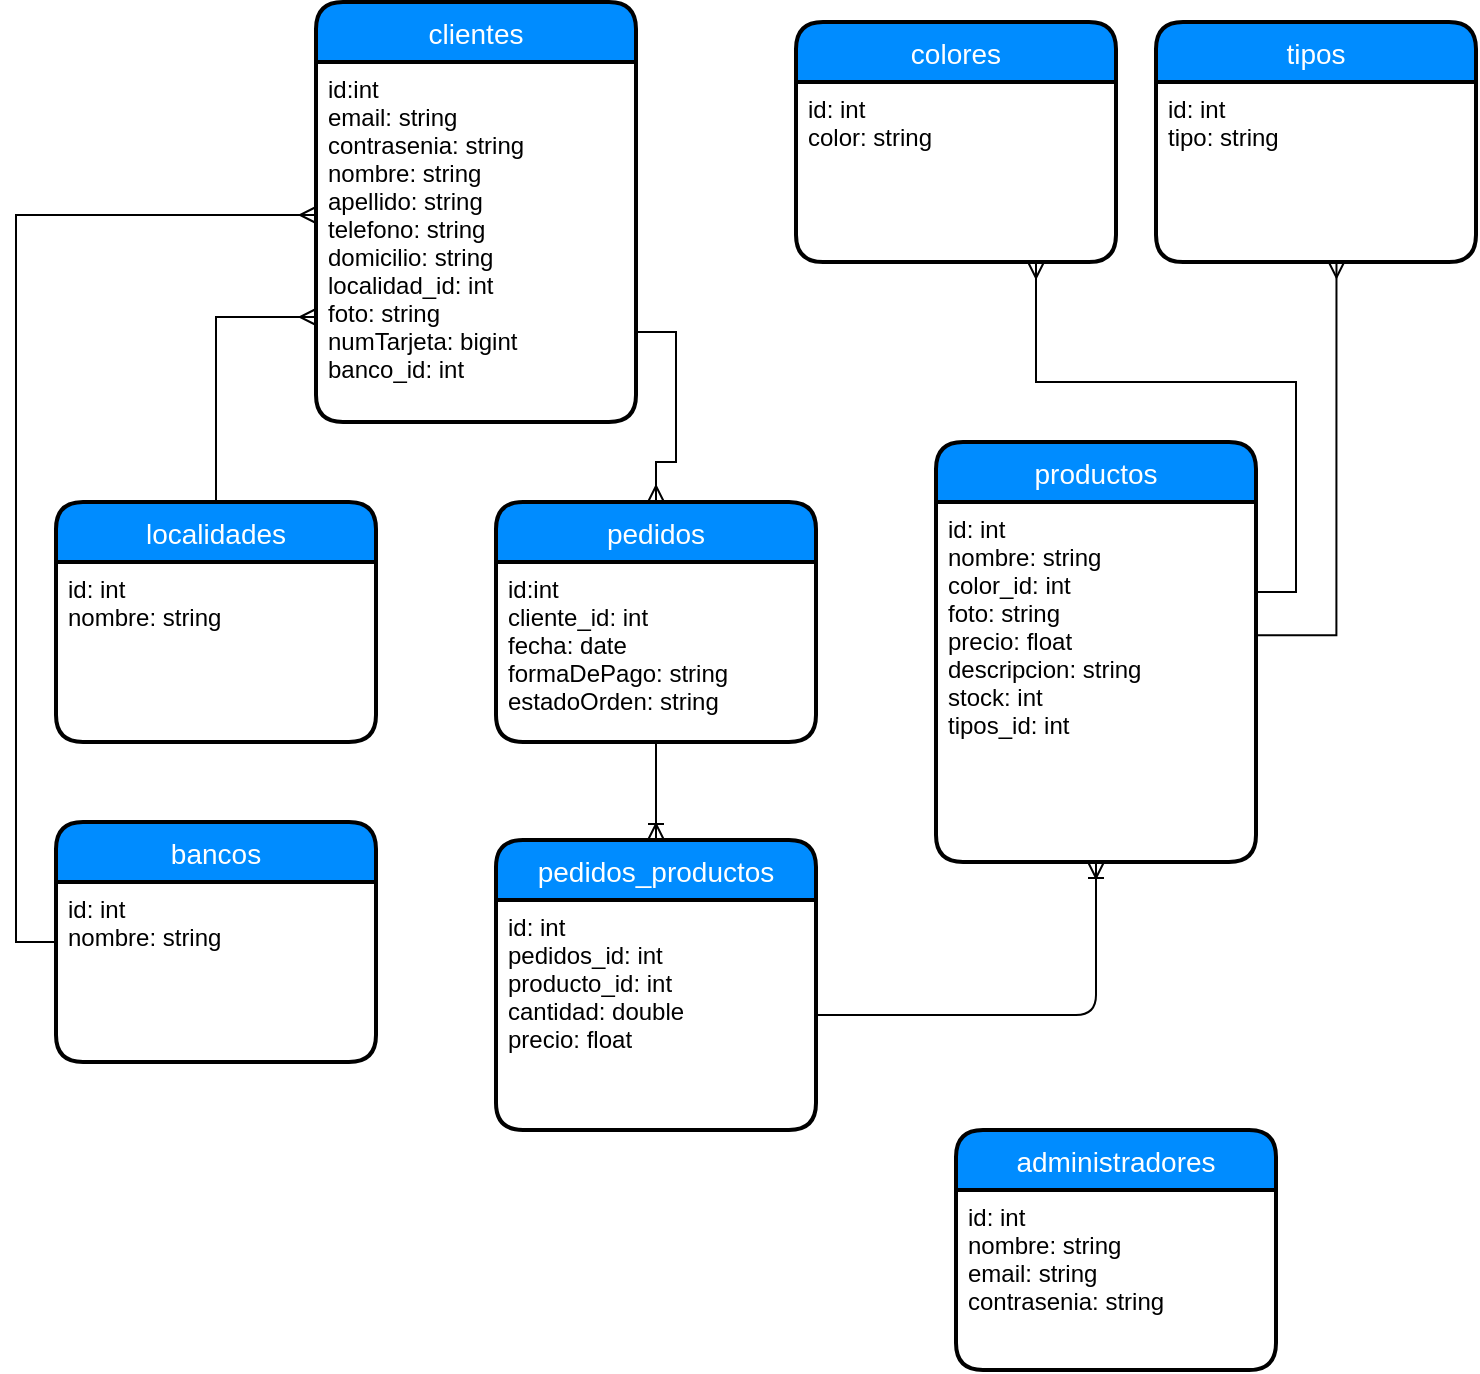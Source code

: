 <mxfile version="10.7.7" type="device"><diagram id="rtNLw7En62EY3c3vyszZ" name="Page-1"><mxGraphModel dx="988" dy="578" grid="1" gridSize="10" guides="1" tooltips="1" connect="1" arrows="1" fold="1" page="1" pageScale="1" pageWidth="827" pageHeight="1169" math="0" shadow="0"><root><mxCell id="0"/><mxCell id="1" parent="0"/><mxCell id="ZqXi9dX4QwRlsnqrLCIF-21" value="" style="fontSize=12;html=1;endArrow=ERoneToMany;entryX=0.5;entryY=1;entryDx=0;entryDy=0;edgeStyle=orthogonalEdgeStyle;" parent="1" source="ZqXi9dX4QwRlsnqrLCIF-40" target="ZqXi9dX4QwRlsnqrLCIF-9" edge="1"><mxGeometry width="100" height="100" relative="1" as="geometry"><mxPoint x="600" y="489" as="sourcePoint"/><mxPoint x="600.235" y="454.941" as="targetPoint"/></mxGeometry></mxCell><mxCell id="oYduKZ8v7j70gbmCMYRP-4" style="edgeStyle=orthogonalEdgeStyle;rounded=0;orthogonalLoop=1;jettySize=auto;html=1;exitX=0.5;exitY=0;exitDx=0;exitDy=0;entryX=0;entryY=0.75;entryDx=0;entryDy=0;endArrow=ERmany;endFill=0;" parent="1" source="ZqXi9dX4QwRlsnqrLCIF-28" target="ZqXi9dX4QwRlsnqrLCIF-4" edge="1"><mxGeometry relative="1" as="geometry"/></mxCell><mxCell id="ZqXi9dX4QwRlsnqrLCIF-28" value="localidades" style="swimlane;childLayout=stackLayout;horizontal=1;startSize=30;horizontalStack=0;fillColor=#008cff;fontColor=#FFFFFF;rounded=1;fontSize=14;fontStyle=0;strokeWidth=2;resizeParent=0;resizeLast=1;shadow=0;dashed=0;align=center;" parent="1" vertex="1"><mxGeometry x="80" y="290" width="160" height="120" as="geometry"/></mxCell><mxCell id="ZqXi9dX4QwRlsnqrLCIF-29" value="id: int&#xA;nombre: string&#xA;" style="align=left;strokeColor=none;fillColor=none;spacingLeft=4;fontSize=12;verticalAlign=top;resizable=0;rotatable=0;part=1;" parent="ZqXi9dX4QwRlsnqrLCIF-28" vertex="1"><mxGeometry y="30" width="160" height="90" as="geometry"/></mxCell><mxCell id="oYduKZ8v7j70gbmCMYRP-5" style="edgeStyle=orthogonalEdgeStyle;rounded=0;orthogonalLoop=1;jettySize=auto;html=1;exitX=0;exitY=0.5;exitDx=0;exitDy=0;entryX=0;entryY=0.425;entryDx=0;entryDy=0;entryPerimeter=0;endArrow=ERmany;endFill=0;" parent="1" source="ZqXi9dX4QwRlsnqrLCIF-32" target="ZqXi9dX4QwRlsnqrLCIF-5" edge="1"><mxGeometry relative="1" as="geometry"/></mxCell><mxCell id="ZqXi9dX4QwRlsnqrLCIF-32" value="bancos" style="swimlane;childLayout=stackLayout;horizontal=1;startSize=30;horizontalStack=0;fillColor=#008cff;fontColor=#FFFFFF;rounded=1;fontSize=14;fontStyle=0;strokeWidth=2;resizeParent=0;resizeLast=1;shadow=0;dashed=0;align=center;" parent="1" vertex="1"><mxGeometry x="80" y="450" width="160" height="120" as="geometry"/></mxCell><mxCell id="ZqXi9dX4QwRlsnqrLCIF-33" value="id: int&#xA;nombre: string&#xA;" style="align=left;strokeColor=none;fillColor=none;spacingLeft=4;fontSize=12;verticalAlign=top;resizable=0;rotatable=0;part=1;" parent="ZqXi9dX4QwRlsnqrLCIF-32" vertex="1"><mxGeometry y="30" width="160" height="90" as="geometry"/></mxCell><mxCell id="ZqXi9dX4QwRlsnqrLCIF-37" value="pedidos" style="swimlane;childLayout=stackLayout;horizontal=1;startSize=30;horizontalStack=0;fillColor=#008cff;fontColor=#FFFFFF;rounded=1;fontSize=14;fontStyle=0;strokeWidth=2;resizeParent=0;resizeLast=1;shadow=0;dashed=0;align=center;" parent="1" vertex="1"><mxGeometry x="300" y="290" width="160" height="120" as="geometry"/></mxCell><mxCell id="ZqXi9dX4QwRlsnqrLCIF-38" value="id:int&#xA;cliente_id: int&#xA;fecha: date&#xA;formaDePago: string&#xA;estadoOrden: string&#xA;" style="align=left;strokeColor=none;fillColor=none;spacingLeft=4;fontSize=12;verticalAlign=top;resizable=0;rotatable=0;part=1;" parent="ZqXi9dX4QwRlsnqrLCIF-37" vertex="1"><mxGeometry y="30" width="160" height="90" as="geometry"/></mxCell><mxCell id="ZqXi9dX4QwRlsnqrLCIF-39" value="pedidos_productos" style="swimlane;childLayout=stackLayout;horizontal=1;startSize=30;horizontalStack=0;fillColor=#008cff;fontColor=#FFFFFF;rounded=1;fontSize=14;fontStyle=0;strokeWidth=2;resizeParent=0;resizeLast=1;shadow=0;dashed=0;align=center;" parent="1" vertex="1"><mxGeometry x="300" y="459" width="160" height="145" as="geometry"/></mxCell><mxCell id="ZqXi9dX4QwRlsnqrLCIF-40" value="id: int&#xA;pedidos_id: int&#xA;producto_id: int&#xA;cantidad: double&#xA;precio: float&#xA;" style="align=left;strokeColor=none;fillColor=none;spacingLeft=4;fontSize=12;verticalAlign=top;resizable=0;rotatable=0;part=1;" parent="ZqXi9dX4QwRlsnqrLCIF-39" vertex="1"><mxGeometry y="30" width="160" height="115" as="geometry"/></mxCell><mxCell id="ZqXi9dX4QwRlsnqrLCIF-42" value="" style="fontSize=12;html=1;endArrow=ERoneToMany;entryX=0.5;entryY=0;entryDx=0;entryDy=0;exitX=0.5;exitY=1;exitDx=0;exitDy=0;" parent="1" source="ZqXi9dX4QwRlsnqrLCIF-38" target="ZqXi9dX4QwRlsnqrLCIF-39" edge="1"><mxGeometry width="100" height="100" relative="1" as="geometry"><mxPoint x="330" y="520" as="sourcePoint"/><mxPoint x="430" y="420" as="targetPoint"/></mxGeometry></mxCell><mxCell id="ZqXi9dX4QwRlsnqrLCIF-8" value="productos" style="swimlane;childLayout=stackLayout;horizontal=1;startSize=30;horizontalStack=0;fillColor=#008cff;fontColor=#FFFFFF;rounded=1;fontSize=14;fontStyle=0;strokeWidth=2;resizeParent=0;resizeLast=1;shadow=0;dashed=0;align=center;" parent="1" vertex="1"><mxGeometry x="520" y="260" width="160" height="210" as="geometry"/></mxCell><mxCell id="ZqXi9dX4QwRlsnqrLCIF-9" value="id: int&#xA;nombre: string&#xA;color_id: int&#xA;foto: string&#xA;precio: float&#xA;descripcion: string&#xA;stock: int&#xA;tipos_id: int&#xA;" style="align=left;strokeColor=none;fillColor=none;spacingLeft=4;fontSize=12;verticalAlign=top;resizable=0;rotatable=0;part=1;" parent="ZqXi9dX4QwRlsnqrLCIF-8" vertex="1"><mxGeometry y="30" width="160" height="180" as="geometry"/></mxCell><mxCell id="VPc8Ix_Qpr9Vf8INBw1U-4" style="edgeStyle=orthogonalEdgeStyle;rounded=0;orthogonalLoop=1;jettySize=auto;html=1;exitX=1;exitY=0.25;exitDx=0;exitDy=0;entryX=0.75;entryY=1;entryDx=0;entryDy=0;endArrow=ERmany;endFill=0;" parent="1" source="ZqXi9dX4QwRlsnqrLCIF-9" target="VPc8Ix_Qpr9Vf8INBw1U-3" edge="1"><mxGeometry relative="1" as="geometry"/></mxCell><mxCell id="oYduKZ8v7j70gbmCMYRP-3" style="edgeStyle=orthogonalEdgeStyle;rounded=0;orthogonalLoop=1;jettySize=auto;html=1;exitX=1;exitY=0.75;exitDx=0;exitDy=0;endArrow=ERmany;endFill=0;" parent="1" source="ZqXi9dX4QwRlsnqrLCIF-5" target="ZqXi9dX4QwRlsnqrLCIF-37" edge="1"><mxGeometry relative="1" as="geometry"/></mxCell><mxCell id="VPc8Ix_Qpr9Vf8INBw1U-2" value="colores" style="swimlane;childLayout=stackLayout;horizontal=1;startSize=30;horizontalStack=0;fillColor=#008cff;fontColor=#FFFFFF;rounded=1;fontSize=14;fontStyle=0;strokeWidth=2;resizeParent=0;resizeLast=1;shadow=0;dashed=0;align=center;" parent="1" vertex="1"><mxGeometry x="450" y="50" width="160" height="120" as="geometry"/></mxCell><mxCell id="VPc8Ix_Qpr9Vf8INBw1U-3" value="id: int&#xA;color: string&#xA;" style="align=left;strokeColor=none;fillColor=none;spacingLeft=4;fontSize=12;verticalAlign=top;resizable=0;rotatable=0;part=1;" parent="VPc8Ix_Qpr9Vf8INBw1U-2" vertex="1"><mxGeometry y="30" width="160" height="90" as="geometry"/></mxCell><mxCell id="LuyNfGpIU8JCYZItGj_u-2" value="tipos" style="swimlane;childLayout=stackLayout;horizontal=1;startSize=30;horizontalStack=0;fillColor=#008cff;fontColor=#FFFFFF;rounded=1;fontSize=14;fontStyle=0;strokeWidth=2;resizeParent=0;resizeLast=1;shadow=0;dashed=0;align=center;" parent="1" vertex="1"><mxGeometry x="630" y="50" width="160" height="120" as="geometry"/></mxCell><mxCell id="LuyNfGpIU8JCYZItGj_u-3" value="id: int&#xA;tipo: string&#xA;" style="align=left;strokeColor=none;fillColor=none;spacingLeft=4;fontSize=12;verticalAlign=top;resizable=0;rotatable=0;part=1;" parent="LuyNfGpIU8JCYZItGj_u-2" vertex="1"><mxGeometry y="30" width="160" height="90" as="geometry"/></mxCell><mxCell id="LuyNfGpIU8JCYZItGj_u-4" style="edgeStyle=orthogonalEdgeStyle;rounded=0;orthogonalLoop=1;jettySize=auto;html=1;exitX=1.005;exitY=0.37;exitDx=0;exitDy=0;entryX=0.564;entryY=0.997;entryDx=0;entryDy=0;endArrow=ERmany;endFill=0;entryPerimeter=0;exitPerimeter=0;" parent="1" source="ZqXi9dX4QwRlsnqrLCIF-9" target="LuyNfGpIU8JCYZItGj_u-3" edge="1"><mxGeometry relative="1" as="geometry"><mxPoint x="689.647" y="310.353" as="sourcePoint"/><mxPoint x="600.235" y="179.765" as="targetPoint"/></mxGeometry></mxCell><mxCell id="ZqXi9dX4QwRlsnqrLCIF-4" value="clientes" style="swimlane;childLayout=stackLayout;horizontal=1;startSize=30;horizontalStack=0;fillColor=#008cff;fontColor=#FFFFFF;rounded=1;fontSize=14;fontStyle=0;strokeWidth=2;resizeParent=0;resizeLast=1;shadow=0;dashed=0;align=center;" parent="1" vertex="1"><mxGeometry x="210" y="40" width="160" height="210" as="geometry"/></mxCell><mxCell id="ZqXi9dX4QwRlsnqrLCIF-5" value="id:int&#xA;email: string&#xA;contrasenia: string&#xA;nombre: string&#xA;apellido: string&#xA;telefono: string&#xA;domicilio: string&#xA;localidad_id: int&#xA;foto: string&#xA;numTarjeta: bigint&#xA;banco_id: int&#xA;&#xA;" style="align=left;strokeColor=none;fillColor=none;spacingLeft=4;fontSize=12;verticalAlign=top;resizable=0;rotatable=0;part=1;" parent="ZqXi9dX4QwRlsnqrLCIF-4" vertex="1"><mxGeometry y="30" width="160" height="180" as="geometry"/></mxCell><mxCell id="yOsDgZun9IDqtSLR940F-5" value="administradores" style="swimlane;childLayout=stackLayout;horizontal=1;startSize=30;horizontalStack=0;fillColor=#008cff;fontColor=#FFFFFF;rounded=1;fontSize=14;fontStyle=0;strokeWidth=2;resizeParent=0;resizeLast=1;shadow=0;dashed=0;align=center;" vertex="1" parent="1"><mxGeometry x="530" y="604" width="160" height="120" as="geometry"/></mxCell><mxCell id="yOsDgZun9IDqtSLR940F-6" value="id: int&#xA;nombre: string&#xA;email: string&#xA;contrasenia: string&#xA;" style="align=left;strokeColor=none;fillColor=none;spacingLeft=4;fontSize=12;verticalAlign=top;resizable=0;rotatable=0;part=1;" vertex="1" parent="yOsDgZun9IDqtSLR940F-5"><mxGeometry y="30" width="160" height="90" as="geometry"/></mxCell></root></mxGraphModel></diagram></mxfile>